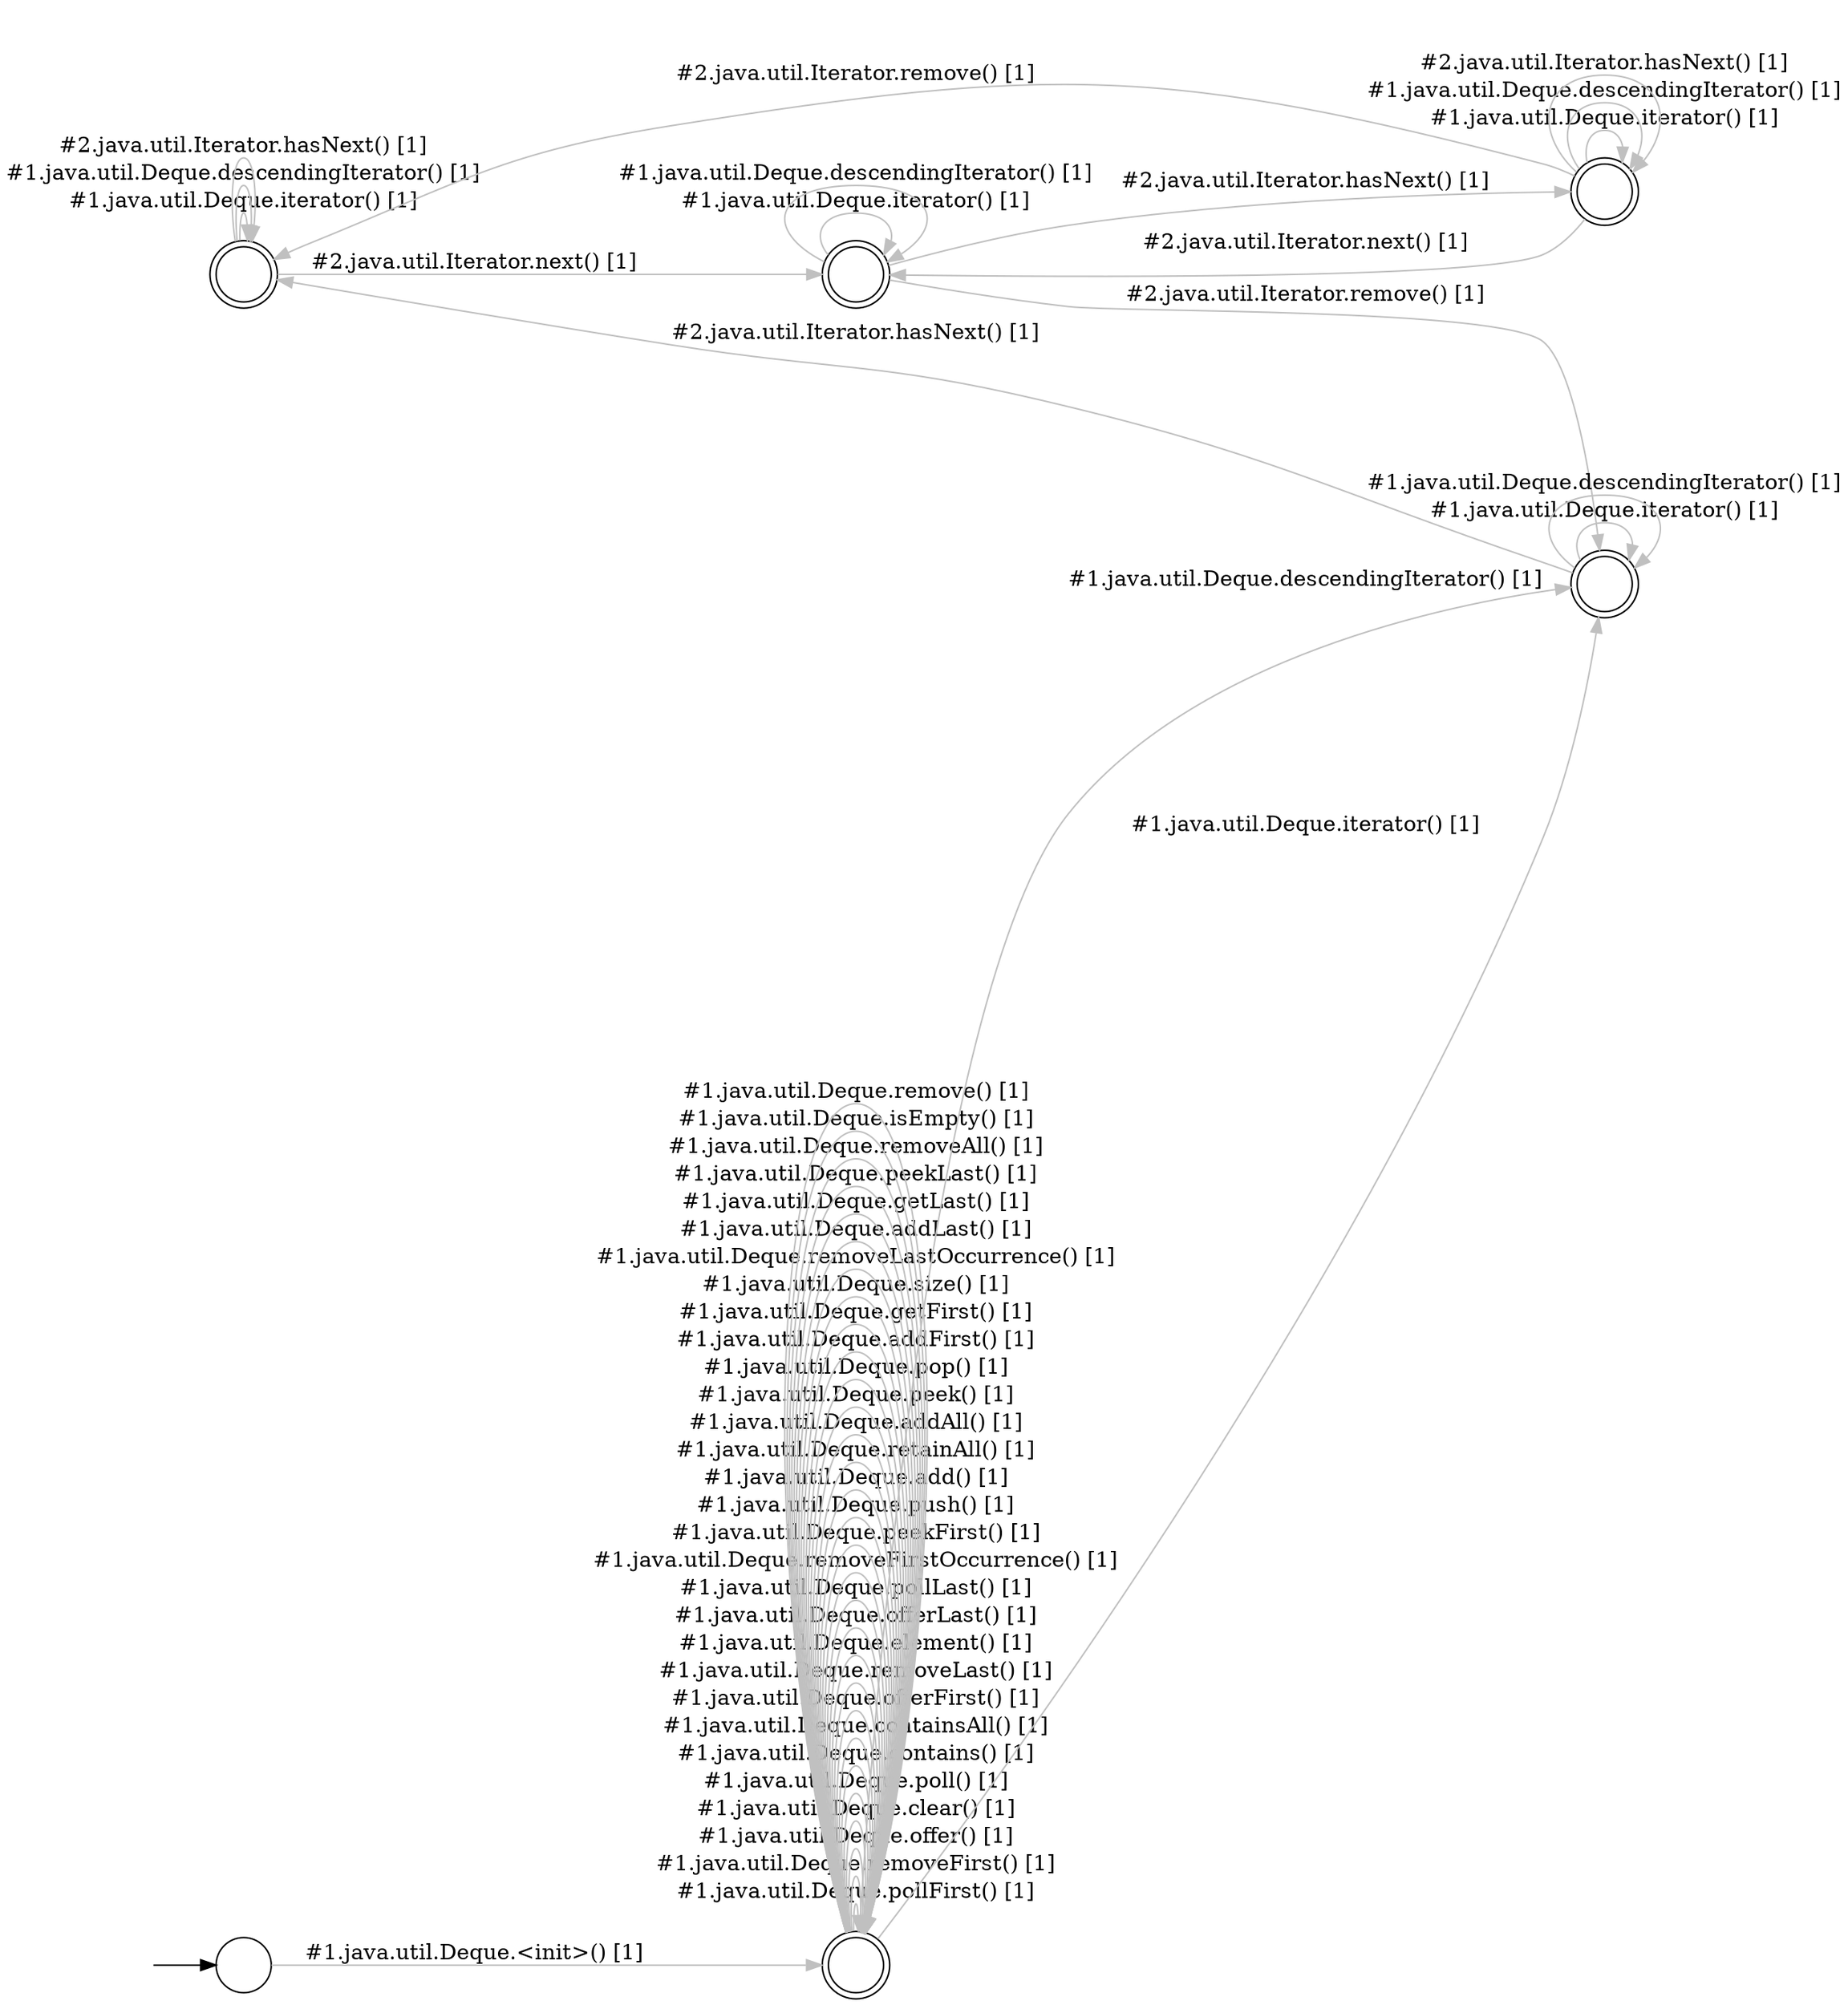 digraph Automaton {
  rankdir = LR;
  0 [shape=doublecircle,label=""];
  0 -> 0 [label="#1.java.util.Deque.iterator() [1]",style="setlinewidth(1)",color=gray]
  0 -> 3 [label="#2.java.util.Iterator.next() [1]",style="setlinewidth(1)",color=gray]
  0 -> 0 [label="#1.java.util.Deque.descendingIterator() [1]",style="setlinewidth(1)",color=gray]
  0 -> 0 [label="#2.java.util.Iterator.hasNext() [1]",style="setlinewidth(1)",color=gray]
  1 [shape=doublecircle,label=""];
  1 -> 1 [label="#1.java.util.Deque.pollFirst() [1]",style="setlinewidth(1)",color=gray]
  1 -> 1 [label="#1.java.util.Deque.removeFirst() [1]",style="setlinewidth(1)",color=gray]
  1 -> 1 [label="#1.java.util.Deque.offer() [1]",style="setlinewidth(1)",color=gray]
  1 -> 1 [label="#1.java.util.Deque.clear() [1]",style="setlinewidth(1)",color=gray]
  1 -> 1 [label="#1.java.util.Deque.poll() [1]",style="setlinewidth(1)",color=gray]
  1 -> 1 [label="#1.java.util.Deque.contains() [1]",style="setlinewidth(1)",color=gray]
  1 -> 2 [label="#1.java.util.Deque.iterator() [1]",style="setlinewidth(1)",color=gray]
  1 -> 1 [label="#1.java.util.Deque.containsAll() [1]",style="setlinewidth(1)",color=gray]
  1 -> 1 [label="#1.java.util.Deque.offerFirst() [1]",style="setlinewidth(1)",color=gray]
  1 -> 1 [label="#1.java.util.Deque.removeLast() [1]",style="setlinewidth(1)",color=gray]
  1 -> 1 [label="#1.java.util.Deque.element() [1]",style="setlinewidth(1)",color=gray]
  1 -> 1 [label="#1.java.util.Deque.offerLast() [1]",style="setlinewidth(1)",color=gray]
  1 -> 1 [label="#1.java.util.Deque.pollLast() [1]",style="setlinewidth(1)",color=gray]
  1 -> 1 [label="#1.java.util.Deque.removeFirstOccurrence() [1]",style="setlinewidth(1)",color=gray]
  1 -> 2 [label="#1.java.util.Deque.descendingIterator() [1]",style="setlinewidth(1)",color=gray]
  1 -> 1 [label="#1.java.util.Deque.peekFirst() [1]",style="setlinewidth(1)",color=gray]
  1 -> 1 [label="#1.java.util.Deque.push() [1]",style="setlinewidth(1)",color=gray]
  1 -> 1 [label="#1.java.util.Deque.add() [1]",style="setlinewidth(1)",color=gray]
  1 -> 1 [label="#1.java.util.Deque.retainAll() [1]",style="setlinewidth(1)",color=gray]
  1 -> 1 [label="#1.java.util.Deque.addAll() [1]",style="setlinewidth(1)",color=gray]
  1 -> 1 [label="#1.java.util.Deque.peek() [1]",style="setlinewidth(1)",color=gray]
  1 -> 1 [label="#1.java.util.Deque.pop() [1]",style="setlinewidth(1)",color=gray]
  1 -> 1 [label="#1.java.util.Deque.addFirst() [1]",style="setlinewidth(1)",color=gray]
  1 -> 1 [label="#1.java.util.Deque.getFirst() [1]",style="setlinewidth(1)",color=gray]
  1 -> 1 [label="#1.java.util.Deque.size() [1]",style="setlinewidth(1)",color=gray]
  1 -> 1 [label="#1.java.util.Deque.removeLastOccurrence() [1]",style="setlinewidth(1)",color=gray]
  1 -> 1 [label="#1.java.util.Deque.addLast() [1]",style="setlinewidth(1)",color=gray]
  1 -> 1 [label="#1.java.util.Deque.getLast() [1]",style="setlinewidth(1)",color=gray]
  1 -> 1 [label="#1.java.util.Deque.peekLast() [1]",style="setlinewidth(1)",color=gray]
  1 -> 1 [label="#1.java.util.Deque.removeAll() [1]",style="setlinewidth(1)",color=gray]
  1 -> 1 [label="#1.java.util.Deque.isEmpty() [1]",style="setlinewidth(1)",color=gray]
  1 -> 1 [label="#1.java.util.Deque.remove() [1]",style="setlinewidth(1)",color=gray]
  2 [shape=doublecircle,label=""];
  2 -> 2 [label="#1.java.util.Deque.iterator() [1]",style="setlinewidth(1)",color=gray]
  2 -> 2 [label="#1.java.util.Deque.descendingIterator() [1]",style="setlinewidth(1)",color=gray]
  2 -> 0 [label="#2.java.util.Iterator.hasNext() [1]",style="setlinewidth(1)",color=gray]
  3 [shape=doublecircle,label=""];
  3 -> 3 [label="#1.java.util.Deque.iterator() [1]",style="setlinewidth(1)",color=gray]
  3 -> 3 [label="#1.java.util.Deque.descendingIterator() [1]",style="setlinewidth(1)",color=gray]
  3 -> 5 [label="#2.java.util.Iterator.hasNext() [1]",style="setlinewidth(1)",color=gray]
  3 -> 2 [label="#2.java.util.Iterator.remove() [1]",style="setlinewidth(1)",color=gray]
  4 [shape=circle,label=""];
  initial [shape=plaintext,label=""];
  initial -> 4
  4 -> 1 [label="#1.java.util.Deque.<init>() [1]",style="setlinewidth(1)",color=gray]
  5 [shape=doublecircle,label=""];
  5 -> 5 [label="#1.java.util.Deque.iterator() [1]",style="setlinewidth(1)",color=gray]
  5 -> 3 [label="#2.java.util.Iterator.next() [1]",style="setlinewidth(1)",color=gray]
  5 -> 5 [label="#1.java.util.Deque.descendingIterator() [1]",style="setlinewidth(1)",color=gray]
  5 -> 5 [label="#2.java.util.Iterator.hasNext() [1]",style="setlinewidth(1)",color=gray]
  5 -> 0 [label="#2.java.util.Iterator.remove() [1]",style="setlinewidth(1)",color=gray]
}
